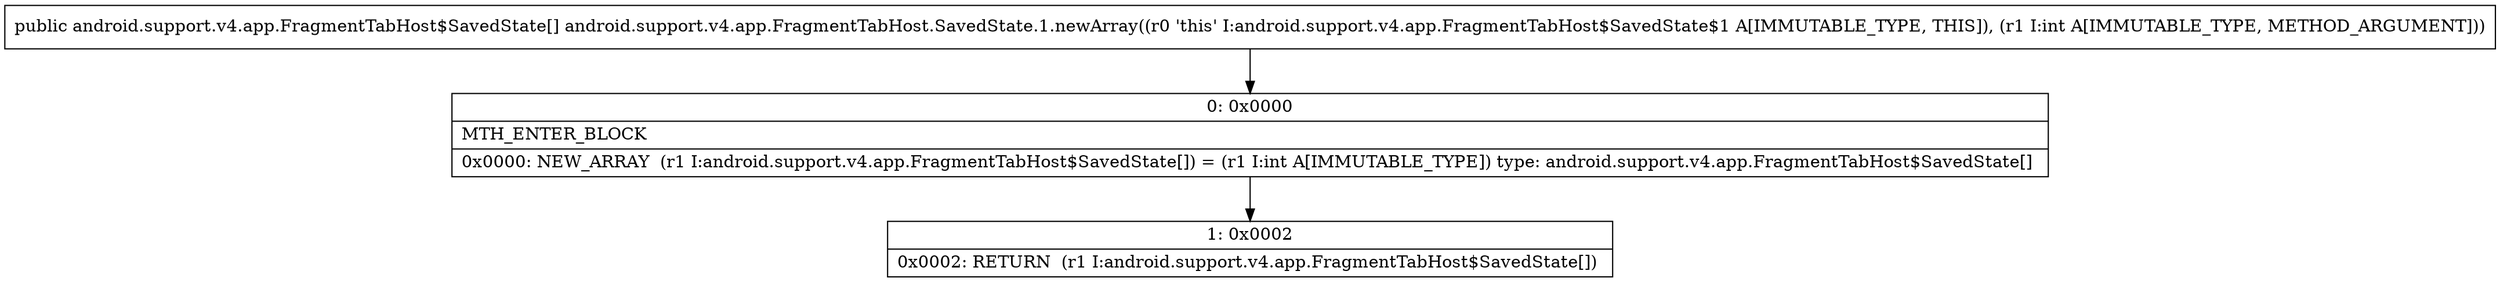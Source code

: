 digraph "CFG forandroid.support.v4.app.FragmentTabHost.SavedState.1.newArray(I)[Landroid\/support\/v4\/app\/FragmentTabHost$SavedState;" {
Node_0 [shape=record,label="{0\:\ 0x0000|MTH_ENTER_BLOCK\l|0x0000: NEW_ARRAY  (r1 I:android.support.v4.app.FragmentTabHost$SavedState[]) = (r1 I:int A[IMMUTABLE_TYPE]) type: android.support.v4.app.FragmentTabHost$SavedState[] \l}"];
Node_1 [shape=record,label="{1\:\ 0x0002|0x0002: RETURN  (r1 I:android.support.v4.app.FragmentTabHost$SavedState[]) \l}"];
MethodNode[shape=record,label="{public android.support.v4.app.FragmentTabHost$SavedState[] android.support.v4.app.FragmentTabHost.SavedState.1.newArray((r0 'this' I:android.support.v4.app.FragmentTabHost$SavedState$1 A[IMMUTABLE_TYPE, THIS]), (r1 I:int A[IMMUTABLE_TYPE, METHOD_ARGUMENT])) }"];
MethodNode -> Node_0;
Node_0 -> Node_1;
}

